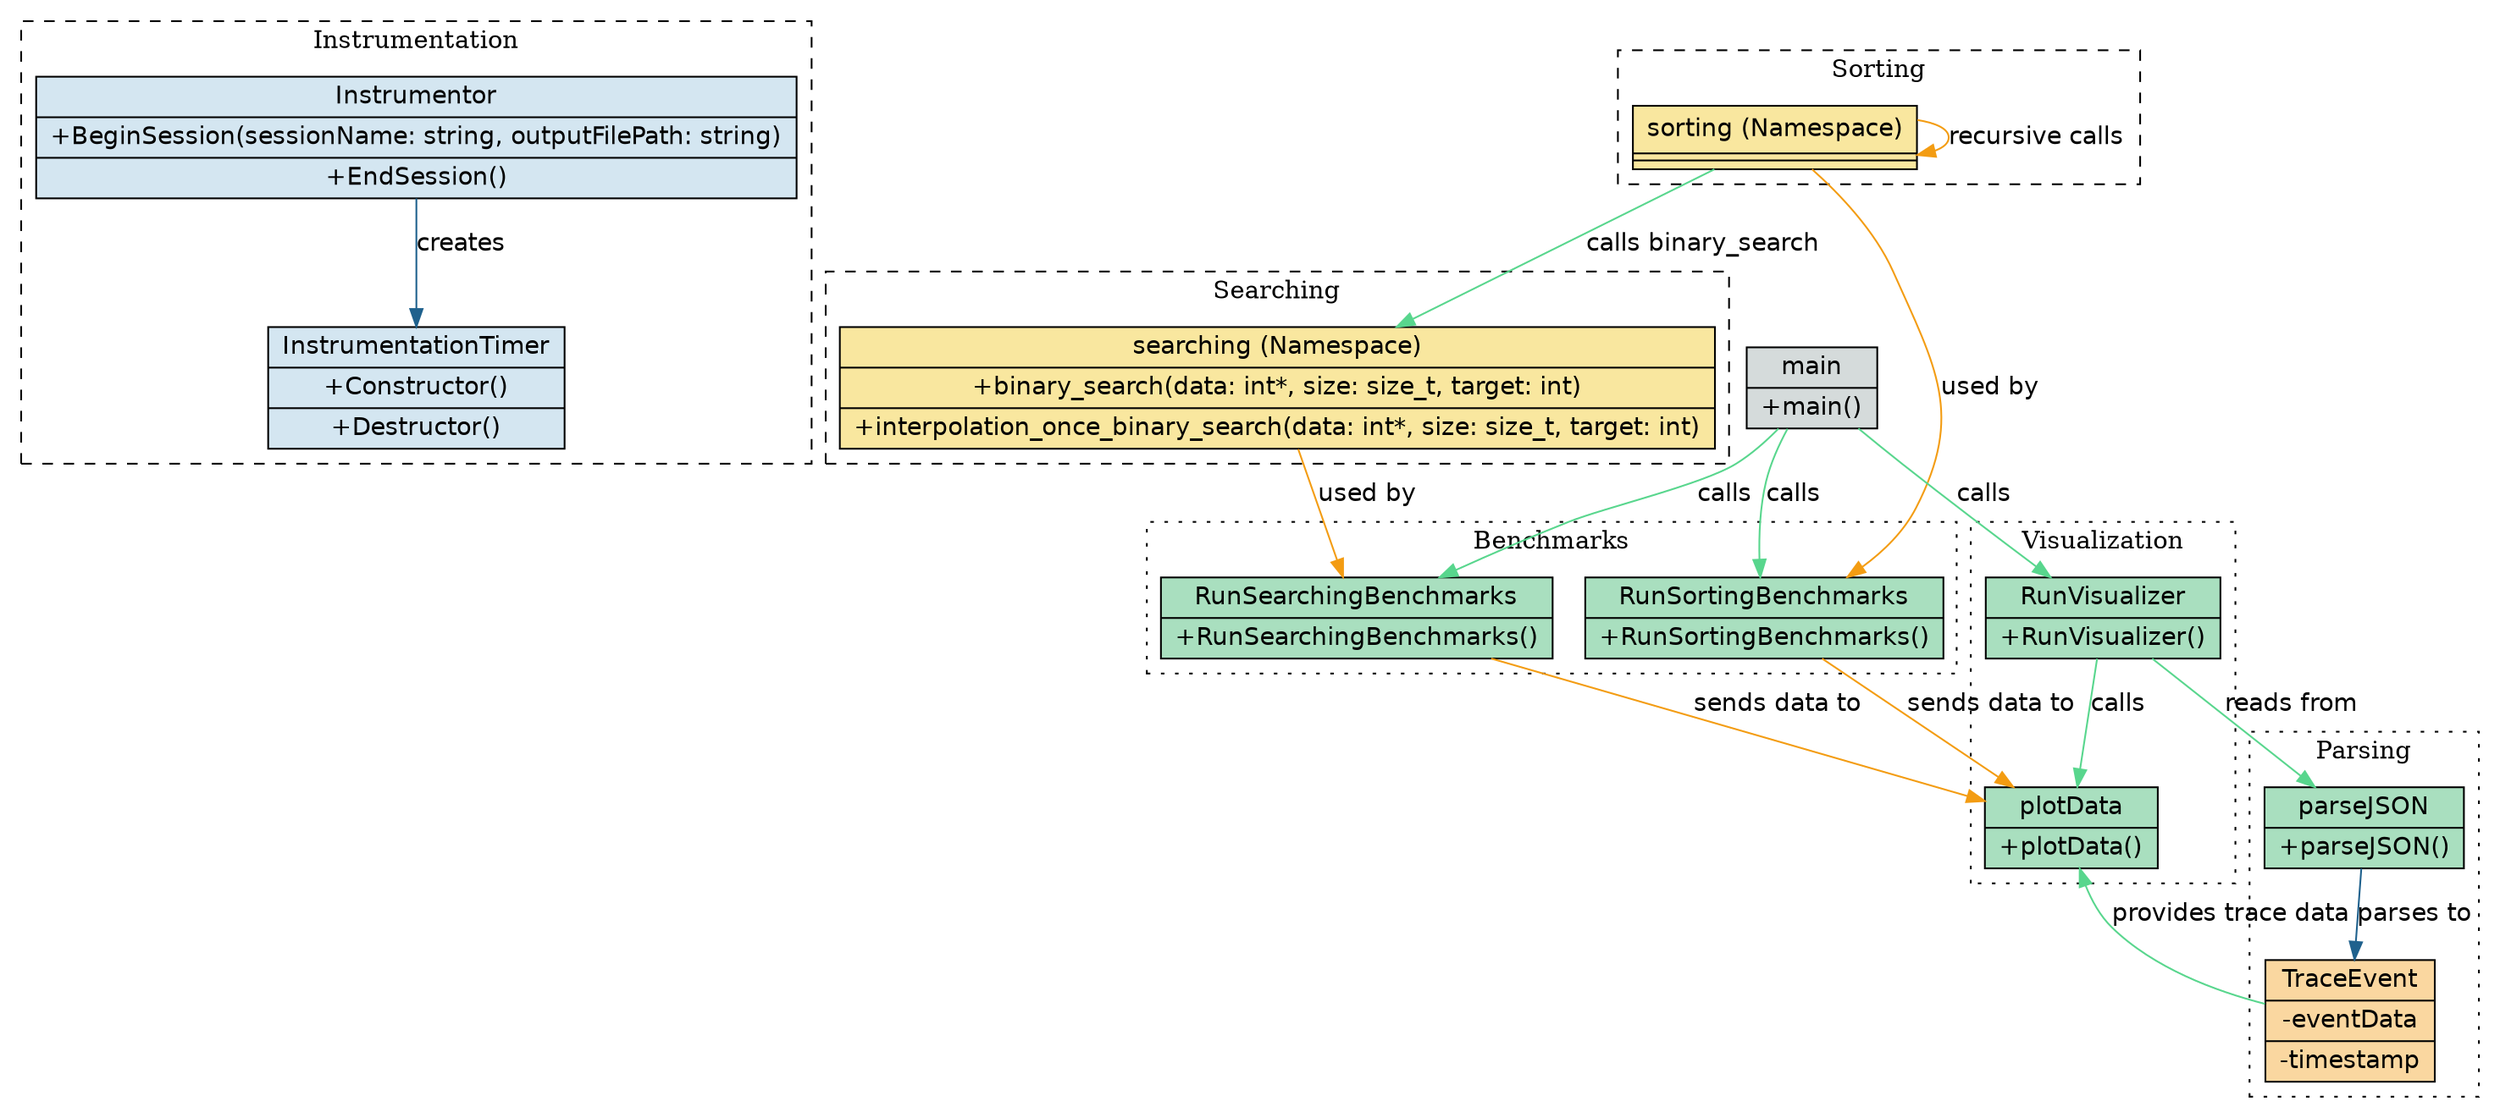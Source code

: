 digraph G {
    node [shape=record, fontname="Helvetica"];
    edge [fontname="Helvetica"];

    // Define subgraphs to group related nodes
    subgraph cluster_instrumentation {
        label="Instrumentation";
        style=dashed;
        Instrumentor [label="{ Instrumentor | +BeginSession(sessionName: string, outputFilePath: string) | +EndSession() }", style="filled", fillcolor="#D4E6F1"];
        InstrumentationTimer [label="{ InstrumentationTimer | +Constructor() | +Destructor() }", style="filled", fillcolor="#D4E6F1"];
    }

    subgraph cluster_sorting {
        label="Sorting";
        style=dashed;
        sorting [label="{ sorting (Namespace) | +merge_sort(data: vector<int>) | +quick_sort(data: vector<int>, left: int, right: int) }", style="filled", fillcolor="#F9E79F"];
    }

    subgraph cluster_searching {
        label="Searching";
        style=dashed;
        searching [label="{ searching (Namespace) | +binary_search(data: int*, size: size_t, target: int) | +interpolation_once_binary_search(data: int*, size: size_t, target: int) }", style="filled", fillcolor="#F9E79F"];
    }

    subgraph cluster_benchmarks {
        label="Benchmarks";
        style=dotted;
        RunSortingBenchmarks [label="{ RunSortingBenchmarks | +RunSortingBenchmarks() }", style="filled", fillcolor="#A9DFBF"];
        RunSearchingBenchmarks [label="{ RunSearchingBenchmarks | +RunSearchingBenchmarks() }", style="filled", fillcolor="#A9DFBF"];
    }

    subgraph cluster_visualization {
        label="Visualization";
        style=dotted;
        RunVisualizer [label="{ RunVisualizer | +RunVisualizer() }", style="filled", fillcolor="#A9DFBF"];
        plotData [label="{ plotData | +plotData() }", style="filled", fillcolor="#A9DFBF"];
    }

    subgraph cluster_parsing {
        label="Parsing";
        style=dotted;
        parseJSON [label="{ parseJSON | +parseJSON() }", style="filled", fillcolor="#A9DFBF"];
        TraceEvent [label="{ TraceEvent | -eventData | -timestamp }", style="filled", fillcolor="#FAD7A0"];
    }

    // Main entry point
    main [label="{ main | +main() }", style="filled", fillcolor="#D5DBDB"];

    // Define edges with clearer relationships
    Instrumentor -> InstrumentationTimer [label="creates", color="#1F618D"];
    sorting -> RunSortingBenchmarks [label="used by", color="#F39C12"];
    searching -> RunSearchingBenchmarks [label="used by", color="#F39C12"];
    RunSortingBenchmarks -> plotData [label="sends data to", color="#F39C12"];
    RunSearchingBenchmarks -> plotData [label="sends data to", color="#F39C12"];
    RunVisualizer -> plotData [label="calls", color="#58D68D"];
    RunVisualizer -> parseJSON [label="reads from", color="#58D68D"];
    parseJSON -> TraceEvent [label="parses to", color="#1F618D"];
    TraceEvent -> plotData [label="provides trace data", color="#58D68D"];

    // Main process flow
    main -> RunSortingBenchmarks [label="calls", color="#58D68D"];
    main -> RunSearchingBenchmarks [label="calls", color="#58D68D"];
    main -> RunVisualizer [label="calls", color="#58D68D"];

    // Sorting and Searching calls
    sorting -> searching [label="calls binary_search", color="#58D68D"];
    sorting -> sorting [label="recursive calls", color="#F39C12"];
}
